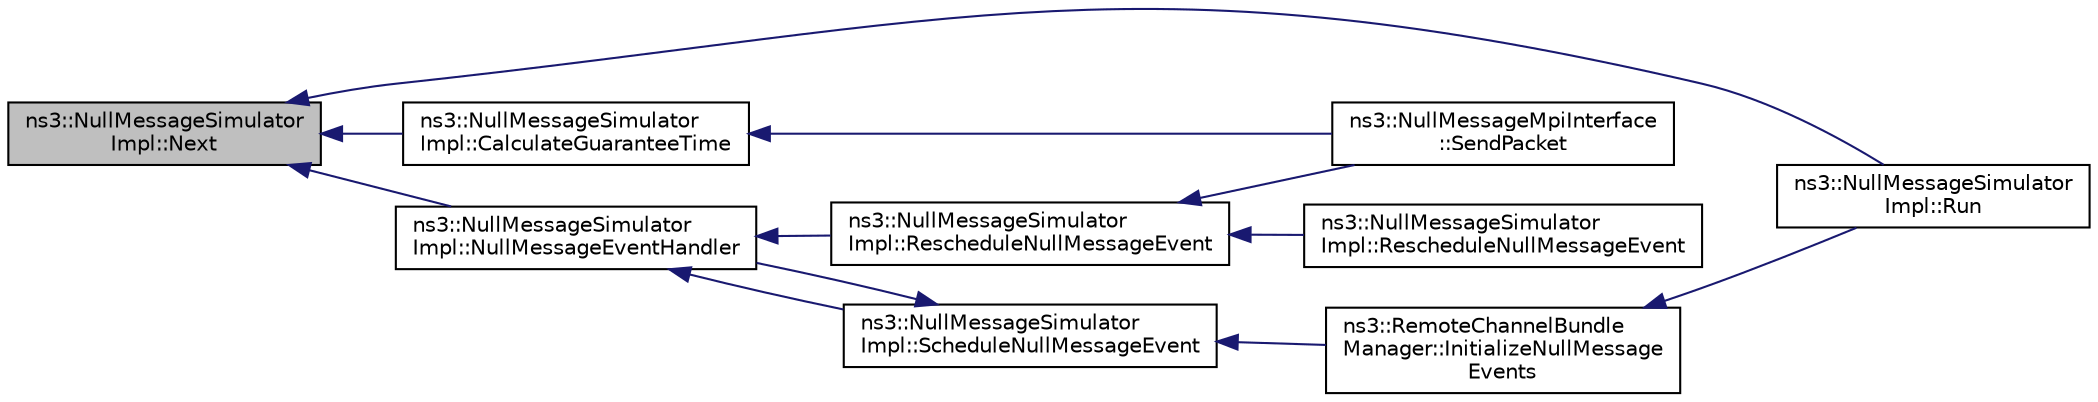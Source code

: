 digraph "ns3::NullMessageSimulatorImpl::Next"
{
  edge [fontname="Helvetica",fontsize="10",labelfontname="Helvetica",labelfontsize="10"];
  node [fontname="Helvetica",fontsize="10",shape=record];
  rankdir="LR";
  Node1 [label="ns3::NullMessageSimulator\lImpl::Next",height=0.2,width=0.4,color="black", fillcolor="grey75", style="filled", fontcolor="black"];
  Node1 -> Node2 [dir="back",color="midnightblue",fontsize="10",style="solid"];
  Node2 [label="ns3::NullMessageSimulator\lImpl::Run",height=0.2,width=0.4,color="black", fillcolor="white", style="filled",URL="$db/dea/classns3_1_1NullMessageSimulatorImpl.html#ab6919d906d7706a688b4452127860b77"];
  Node1 -> Node3 [dir="back",color="midnightblue",fontsize="10",style="solid"];
  Node3 [label="ns3::NullMessageSimulator\lImpl::CalculateGuaranteeTime",height=0.2,width=0.4,color="black", fillcolor="white", style="filled",URL="$db/dea/classns3_1_1NullMessageSimulatorImpl.html#a5d8006e0b0f3953887dcb525394f5dd3"];
  Node3 -> Node4 [dir="back",color="midnightblue",fontsize="10",style="solid"];
  Node4 [label="ns3::NullMessageMpiInterface\l::SendPacket",height=0.2,width=0.4,color="black", fillcolor="white", style="filled",URL="$d0/d9f/classns3_1_1NullMessageMpiInterface.html#a5bef503661f681b69f0c69abda3ed25a"];
  Node1 -> Node5 [dir="back",color="midnightblue",fontsize="10",style="solid"];
  Node5 [label="ns3::NullMessageSimulator\lImpl::NullMessageEventHandler",height=0.2,width=0.4,color="black", fillcolor="white", style="filled",URL="$db/dea/classns3_1_1NullMessageSimulatorImpl.html#a9bbef7568522f12c33d676e9e5108e2d"];
  Node5 -> Node6 [dir="back",color="midnightblue",fontsize="10",style="solid"];
  Node6 [label="ns3::NullMessageSimulator\lImpl::ScheduleNullMessageEvent",height=0.2,width=0.4,color="black", fillcolor="white", style="filled",URL="$db/dea/classns3_1_1NullMessageSimulatorImpl.html#af281eadb697cd73293300c30b6bd975d"];
  Node6 -> Node5 [dir="back",color="midnightblue",fontsize="10",style="solid"];
  Node6 -> Node7 [dir="back",color="midnightblue",fontsize="10",style="solid"];
  Node7 [label="ns3::RemoteChannelBundle\lManager::InitializeNullMessage\lEvents",height=0.2,width=0.4,color="black", fillcolor="white", style="filled",URL="$d0/d89/classns3_1_1RemoteChannelBundleManager.html#a5a1591054edf61b8d81c85a425a5dae8"];
  Node7 -> Node2 [dir="back",color="midnightblue",fontsize="10",style="solid"];
  Node5 -> Node8 [dir="back",color="midnightblue",fontsize="10",style="solid"];
  Node8 [label="ns3::NullMessageSimulator\lImpl::RescheduleNullMessageEvent",height=0.2,width=0.4,color="black", fillcolor="white", style="filled",URL="$db/dea/classns3_1_1NullMessageSimulatorImpl.html#addc65b52a532801e4f2dc1fdffce2a66"];
  Node8 -> Node4 [dir="back",color="midnightblue",fontsize="10",style="solid"];
  Node8 -> Node9 [dir="back",color="midnightblue",fontsize="10",style="solid"];
  Node9 [label="ns3::NullMessageSimulator\lImpl::RescheduleNullMessageEvent",height=0.2,width=0.4,color="black", fillcolor="white", style="filled",URL="$db/dea/classns3_1_1NullMessageSimulatorImpl.html#ac1c623f5285e8f7e663f116f35fc915a"];
}
